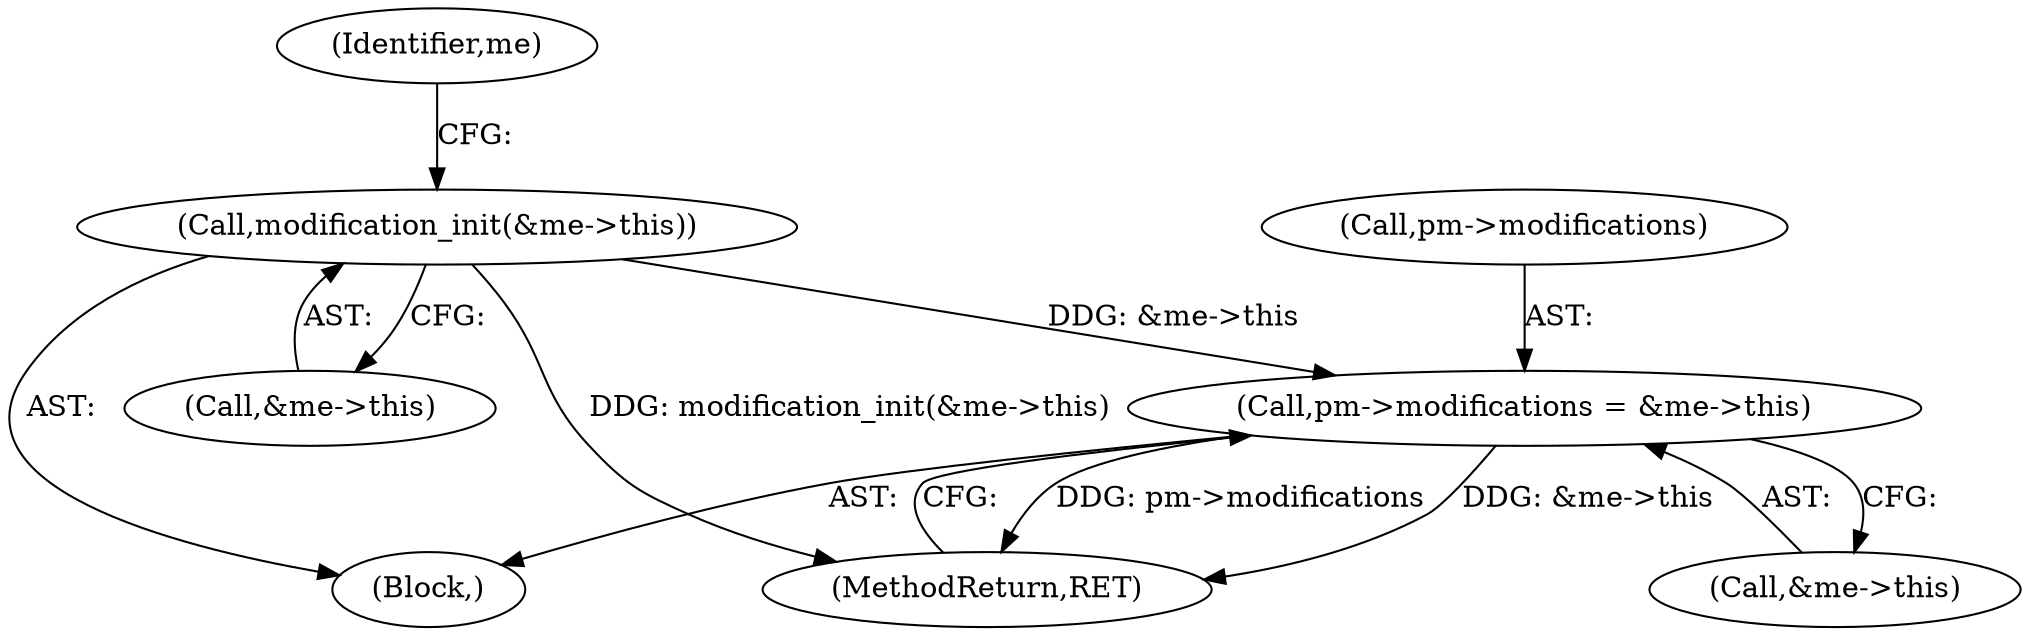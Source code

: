 digraph "0_Android_9d4853418ab2f754c2b63e091c29c5529b8b86ca_40@pointer" {
"1000220" [label="(Call,pm->modifications = &me->this)"];
"1000185" [label="(Call,modification_init(&me->this))"];
"1000193" [label="(Identifier,me)"];
"1000186" [label="(Call,&me->this)"];
"1000106" [label="(Block,)"];
"1000185" [label="(Call,modification_init(&me->this))"];
"1000228" [label="(MethodReturn,RET)"];
"1000224" [label="(Call,&me->this)"];
"1000220" [label="(Call,pm->modifications = &me->this)"];
"1000221" [label="(Call,pm->modifications)"];
"1000220" -> "1000106"  [label="AST: "];
"1000220" -> "1000224"  [label="CFG: "];
"1000221" -> "1000220"  [label="AST: "];
"1000224" -> "1000220"  [label="AST: "];
"1000228" -> "1000220"  [label="CFG: "];
"1000220" -> "1000228"  [label="DDG: pm->modifications"];
"1000220" -> "1000228"  [label="DDG: &me->this"];
"1000185" -> "1000220"  [label="DDG: &me->this"];
"1000185" -> "1000106"  [label="AST: "];
"1000185" -> "1000186"  [label="CFG: "];
"1000186" -> "1000185"  [label="AST: "];
"1000193" -> "1000185"  [label="CFG: "];
"1000185" -> "1000228"  [label="DDG: modification_init(&me->this)"];
}
